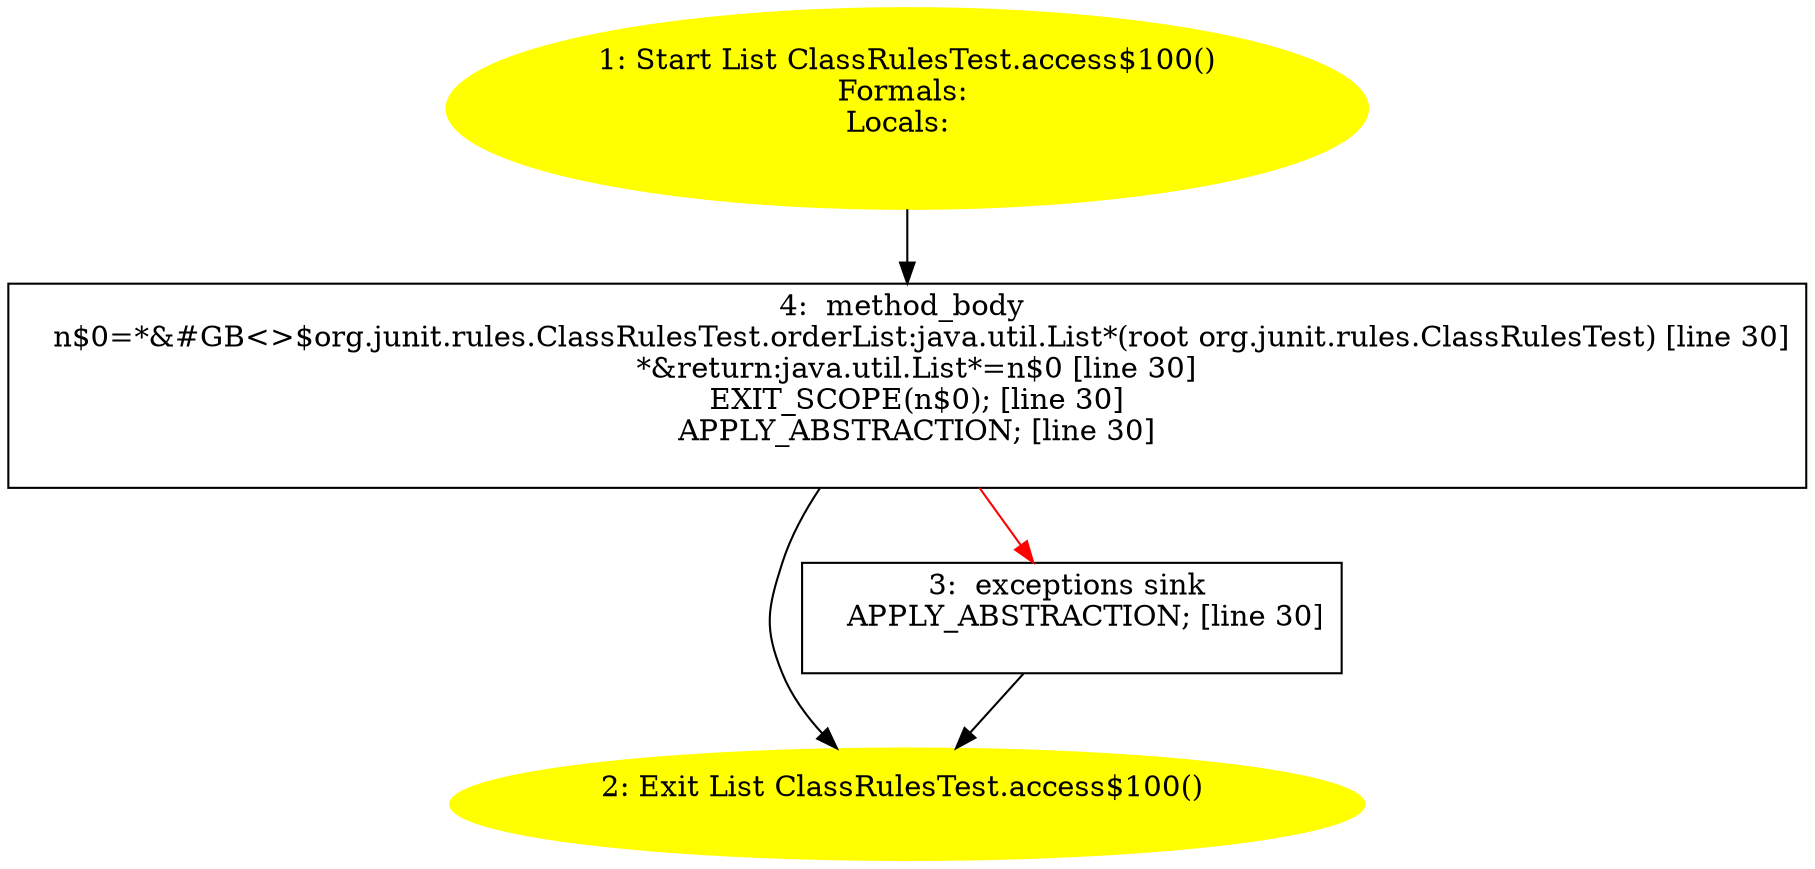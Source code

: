 /* @generated */
digraph cfg {
"org.junit.rules.ClassRulesTest.access$100():java.util.List.3f5804da9d921c9c4d10c3c8b4ac7628_1" [label="1: Start List ClassRulesTest.access$100()\nFormals: \nLocals:  \n  " color=yellow style=filled]
	

	 "org.junit.rules.ClassRulesTest.access$100():java.util.List.3f5804da9d921c9c4d10c3c8b4ac7628_1" -> "org.junit.rules.ClassRulesTest.access$100():java.util.List.3f5804da9d921c9c4d10c3c8b4ac7628_4" ;
"org.junit.rules.ClassRulesTest.access$100():java.util.List.3f5804da9d921c9c4d10c3c8b4ac7628_2" [label="2: Exit List ClassRulesTest.access$100() \n  " color=yellow style=filled]
	

"org.junit.rules.ClassRulesTest.access$100():java.util.List.3f5804da9d921c9c4d10c3c8b4ac7628_3" [label="3:  exceptions sink \n   APPLY_ABSTRACTION; [line 30]\n " shape="box"]
	

	 "org.junit.rules.ClassRulesTest.access$100():java.util.List.3f5804da9d921c9c4d10c3c8b4ac7628_3" -> "org.junit.rules.ClassRulesTest.access$100():java.util.List.3f5804da9d921c9c4d10c3c8b4ac7628_2" ;
"org.junit.rules.ClassRulesTest.access$100():java.util.List.3f5804da9d921c9c4d10c3c8b4ac7628_4" [label="4:  method_body \n   n$0=*&#GB<>$org.junit.rules.ClassRulesTest.orderList:java.util.List*(root org.junit.rules.ClassRulesTest) [line 30]\n  *&return:java.util.List*=n$0 [line 30]\n  EXIT_SCOPE(n$0); [line 30]\n  APPLY_ABSTRACTION; [line 30]\n " shape="box"]
	

	 "org.junit.rules.ClassRulesTest.access$100():java.util.List.3f5804da9d921c9c4d10c3c8b4ac7628_4" -> "org.junit.rules.ClassRulesTest.access$100():java.util.List.3f5804da9d921c9c4d10c3c8b4ac7628_2" ;
	 "org.junit.rules.ClassRulesTest.access$100():java.util.List.3f5804da9d921c9c4d10c3c8b4ac7628_4" -> "org.junit.rules.ClassRulesTest.access$100():java.util.List.3f5804da9d921c9c4d10c3c8b4ac7628_3" [color="red" ];
}
